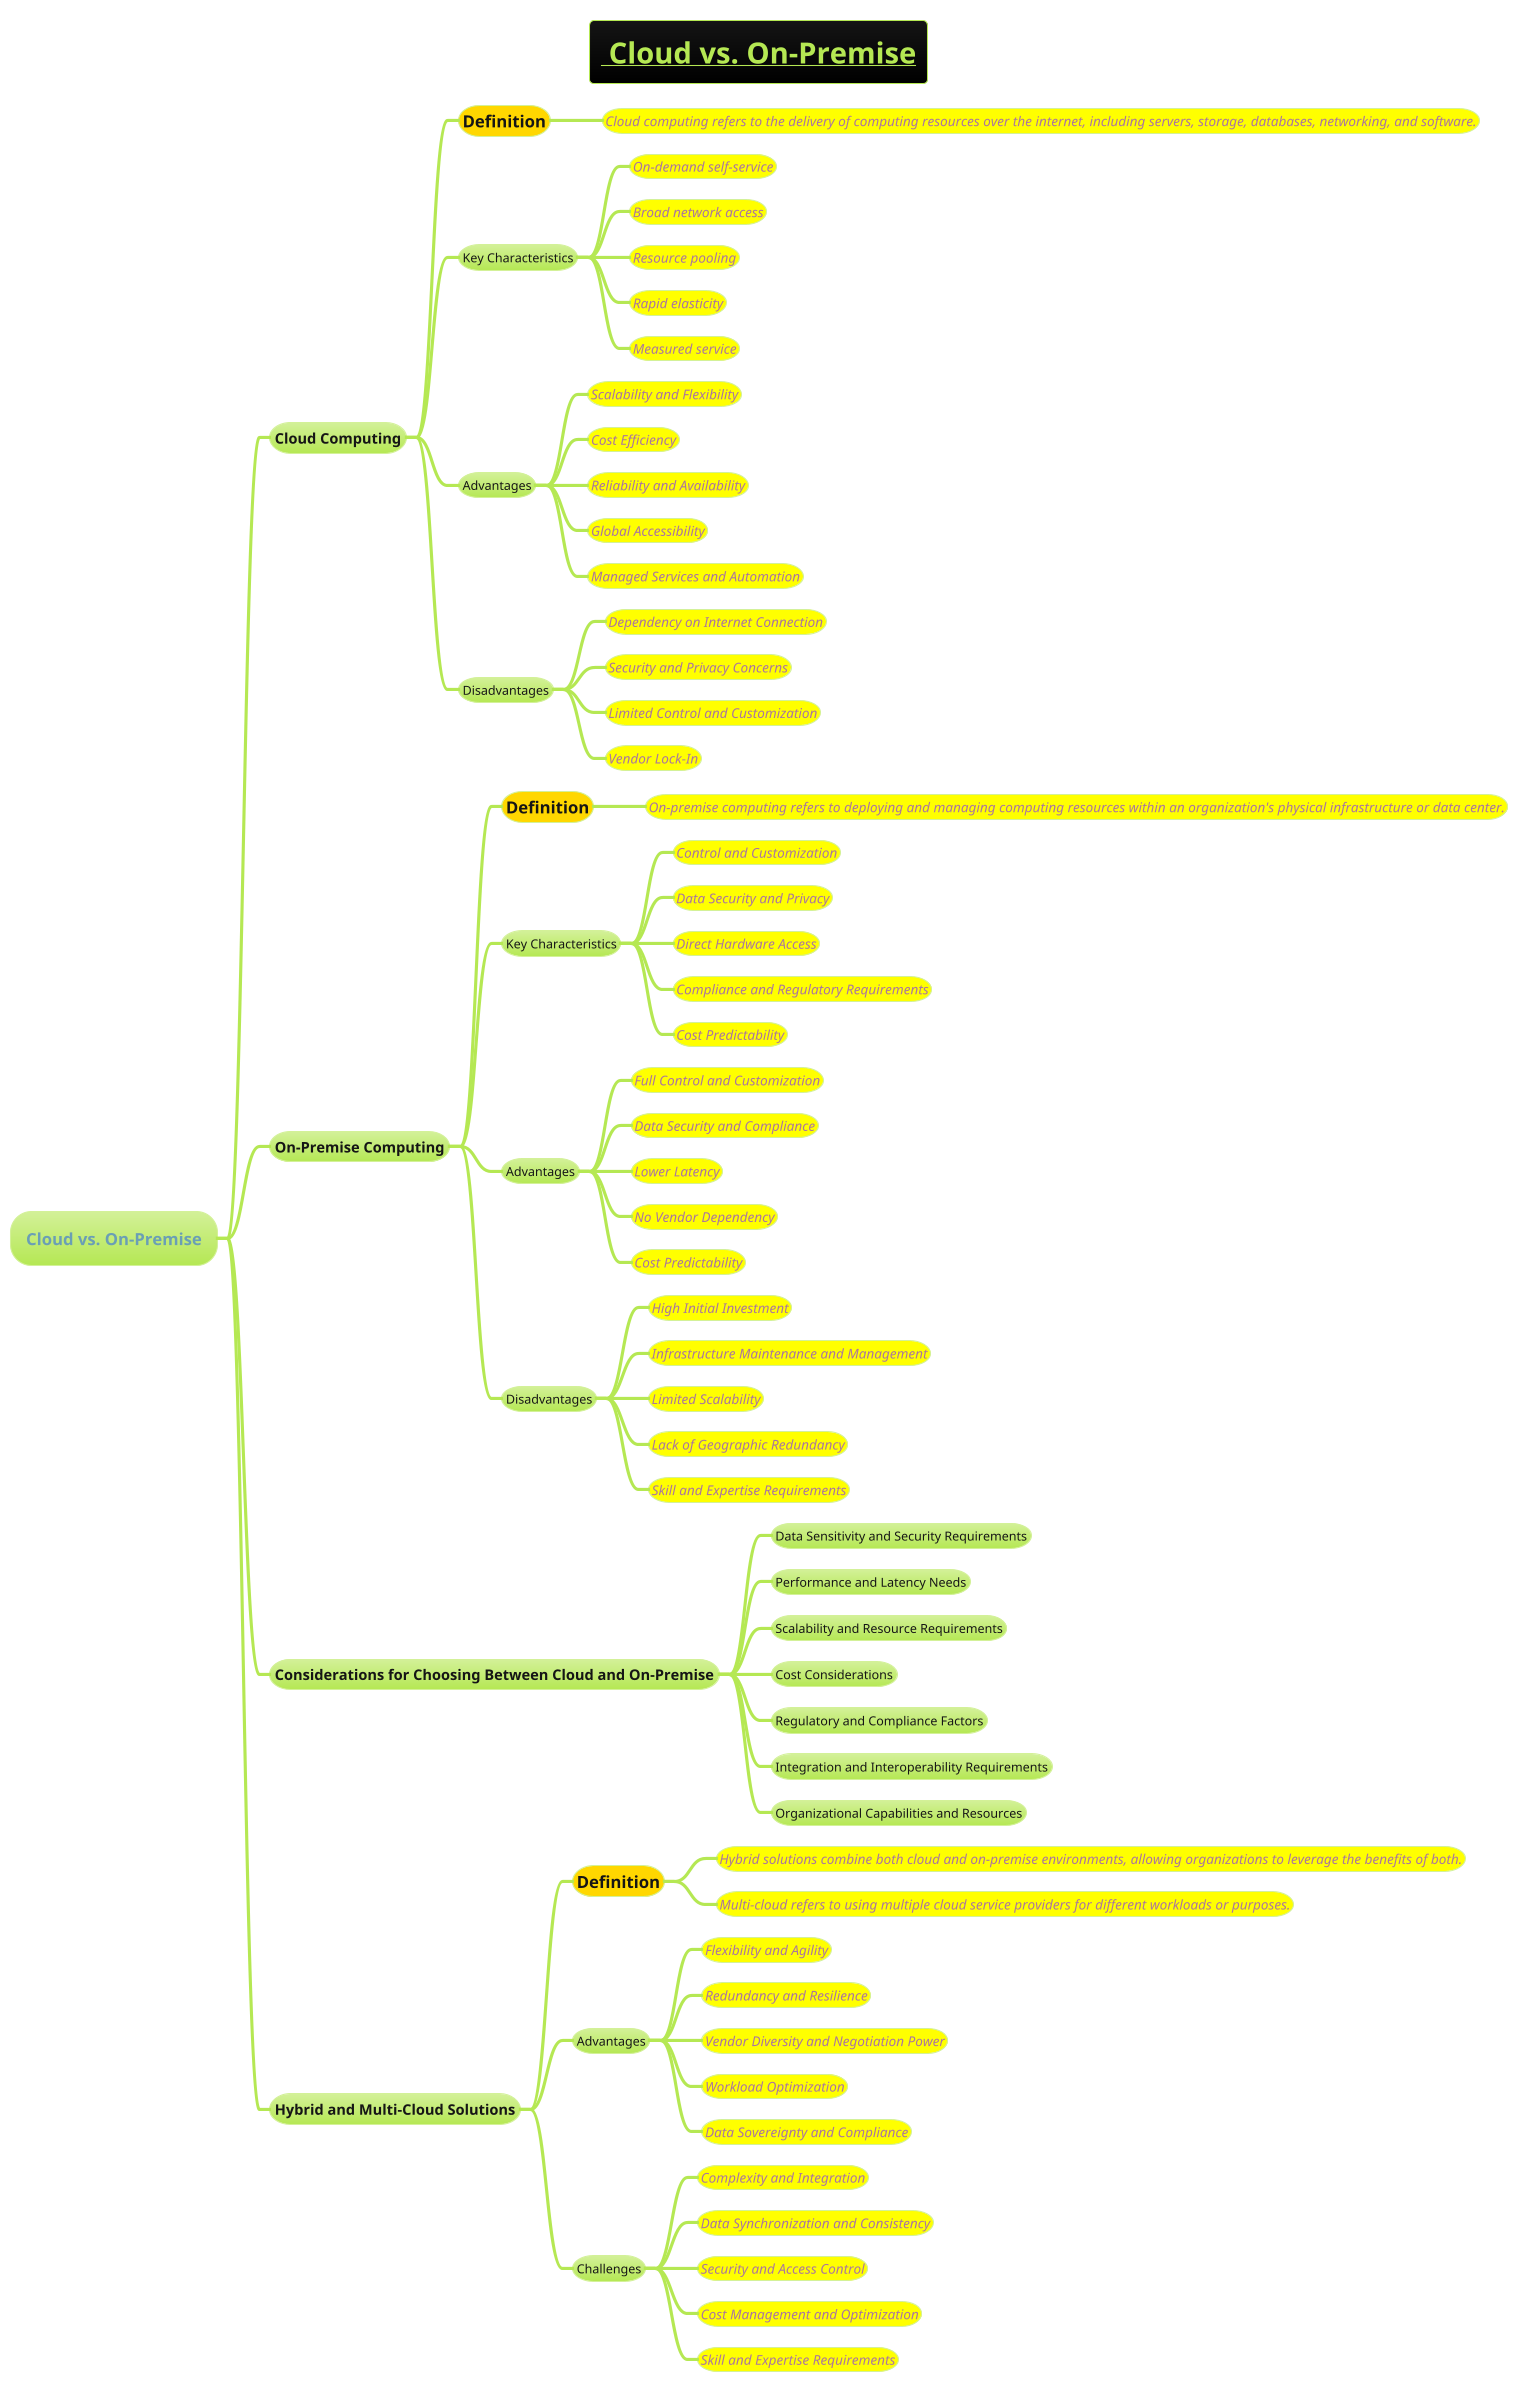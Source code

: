 @startmindmap
title =__ Cloud vs. On-Premise__
!theme hacker

* Cloud vs. On-Premise
** Cloud Computing
***[#gold] =Definition
****[#yellow] ====<size:13>Cloud computing refers to the delivery of computing resources over the internet, including servers, storage, databases, networking, and software.
*** Key Characteristics
****[#yellow] ====<size:13>On-demand self-service
****[#yellow] ====<size:13>Broad network access
****[#yellow] ====<size:13>Resource pooling
****[#yellow] ====<size:13>Rapid elasticity
****[#yellow] ====<size:13>Measured service
*** Advantages
****[#yellow] ====<size:13>Scalability and Flexibility
****[#yellow] ====<size:13>Cost Efficiency
****[#yellow] ====<size:13>Reliability and Availability
****[#yellow] ====<size:13>Global Accessibility
****[#yellow] ====<size:13>Managed Services and Automation
*** Disadvantages
****[#yellow] ====<size:13>Dependency on Internet Connection
****[#yellow] ====<size:13>Security and Privacy Concerns
****[#yellow] ====<size:13>Limited Control and Customization
****[#yellow] ====<size:13>Vendor Lock-In
** On-Premise Computing
***[#gold] =Definition
****[#yellow] ====<size:13>On-premise computing refers to deploying and managing computing resources within an organization's physical infrastructure or data center.
*** Key Characteristics
****[#yellow] ====<size:13>Control and Customization
****[#yellow] ====<size:13>Data Security and Privacy
****[#yellow] ====<size:13>Direct Hardware Access
****[#yellow] ====<size:13>Compliance and Regulatory Requirements
****[#yellow] ====<size:13>Cost Predictability
*** Advantages
****[#yellow] ====<size:13>Full Control and Customization
****[#yellow] ====<size:13>Data Security and Compliance
****[#yellow] ====<size:13>Lower Latency
****[#yellow] ====<size:13>No Vendor Dependency
****[#yellow] ====<size:13>Cost Predictability
*** Disadvantages
****[#yellow] ====<size:13>High Initial Investment
****[#yellow] ====<size:13>Infrastructure Maintenance and Management
****[#yellow] ====<size:13>Limited Scalability
****[#yellow] ====<size:13>Lack of Geographic Redundancy
****[#yellow] ====<size:13>Skill and Expertise Requirements
** Considerations for Choosing Between Cloud and On-Premise
*** Data Sensitivity and Security Requirements
*** Performance and Latency Needs
*** Scalability and Resource Requirements
*** Cost Considerations
*** Regulatory and Compliance Factors
*** Integration and Interoperability Requirements
*** Organizational Capabilities and Resources
** Hybrid and Multi-Cloud Solutions
***[#gold] =Definition
****[#yellow] ====<size:13>Hybrid solutions combine both cloud and on-premise environments, allowing organizations to leverage the benefits of both.
****[#yellow] ====<size:13>Multi-cloud refers to using multiple cloud service providers for different workloads or purposes.
*** Advantages
****[#yellow] ====<size:13>Flexibility and Agility
****[#yellow] ====<size:13>Redundancy and Resilience
****[#yellow] ====<size:13>Vendor Diversity and Negotiation Power
****[#yellow] ====<size:13>Workload Optimization
****[#yellow] ====<size:13>Data Sovereignty and Compliance
*** Challenges
****[#yellow] ====<size:13>Complexity and Integration
****[#yellow] ====<size:13>Data Synchronization and Consistency
****[#yellow] ====<size:13>Security and Access Control
****[#yellow] ====<size:13>Cost Management and Optimization
****[#yellow] ====<size:13>Skill and Expertise Requirements
@endmindmap
